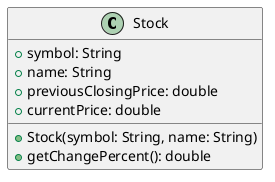 @startuml
class Stock {
    +symbol: String
    +name: String
    +previousClosingPrice: double
    +currentPrice: double
    +Stock(symbol: String, name: String)
    +getChangePercent(): double
}
@enduml
